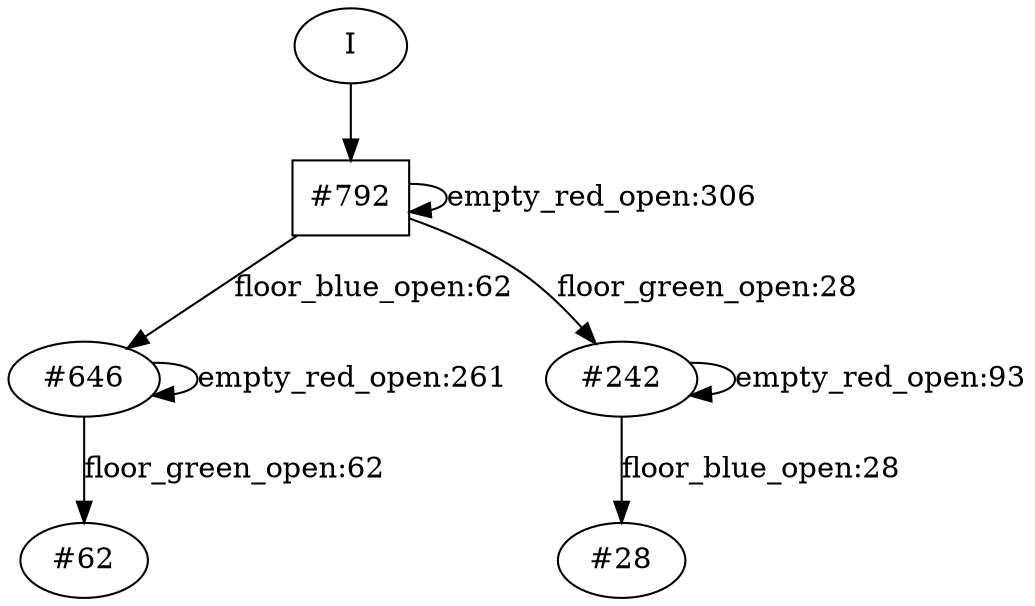 // produced with flexfringe from git commitd1cf04ada0831d0605a3651971ef9a02091d8823
// dfasat/flexfringe -h=kldistance -d=kl_data -m=2 -n=2 -x=0 -w=0 -a=0 -b=0 -f=0 -I=1 -t=1 -q=0 -y=0 -p=0.4 --output-dir=experiments/MiniGrid_learning_from_specification_samples/flexfringe_data/dfa /Users/nicholasrenninger/Google Drive/Grad School/specification learning/code/DPFA_DTS_product_experiment/dfasatInvestigations/experiments/MiniGrid_learning_from_specification_samples/flexfringe_data/MiniGrid_learning_from_specification_samples_train 
digraph DFA {
	0 [label="root" shape=box];
		I -> 0;
	0 [ label="#792"  ];
		0 -> 0 [label="empty_red_open:306"  ];
		0 -> 20 [label="floor_blue_open:62"  ];
		0 -> 41 [label="floor_green_open:28"  ];
	20 [ label="#646"  ];
		20 -> 20 [label="empty_red_open:261"  ];
		20 -> 137 [label="floor_green_open:62"  ];
	137 [ label="#62"  ];
	41 [ label="#242"  ];
		41 -> 41 [label="empty_red_open:93"  ];
		41 -> 91 [label="floor_blue_open:28"  ];
	91 [ label="#28"  ];
}
